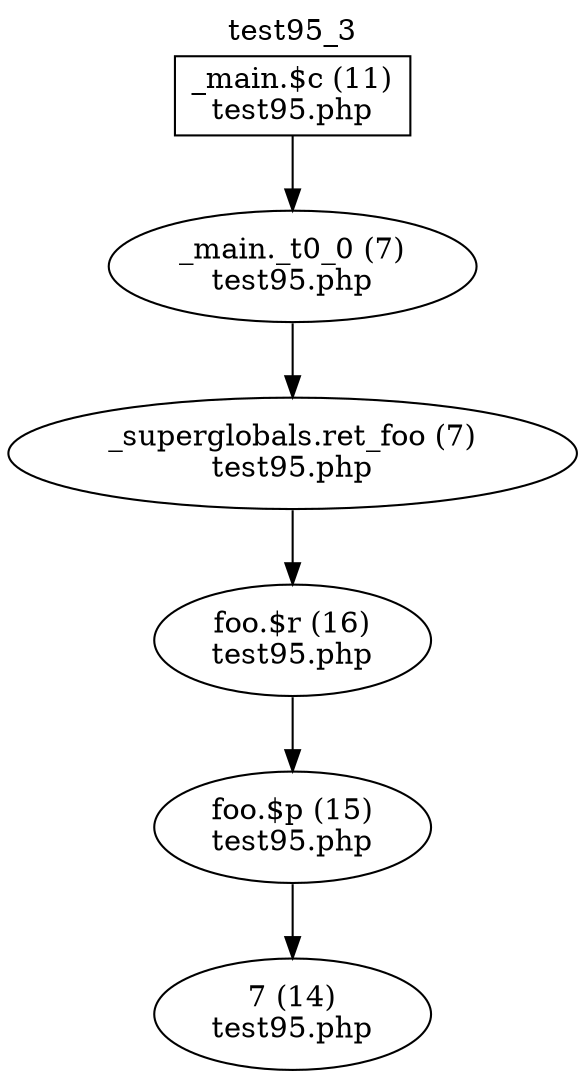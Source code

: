 digraph cfg {
  label="test95_3";
  labelloc=t;
  n1 [shape=box, label="_main.$c (11)\ntest95.php"];
  n2 [shape=ellipse, label="_main._t0_0 (7)\ntest95.php"];
  n3 [shape=ellipse, label="_superglobals.ret_foo (7)\ntest95.php"];
  n4 [shape=ellipse, label="foo.$r (16)\ntest95.php"];
  n5 [shape=ellipse, label="foo.$p (15)\ntest95.php"];
  n6 [shape=ellipse, label="7 (14)\ntest95.php"];
  n1 -> n2;
  n2 -> n3;
  n3 -> n4;
  n4 -> n5;
  n5 -> n6;
}
